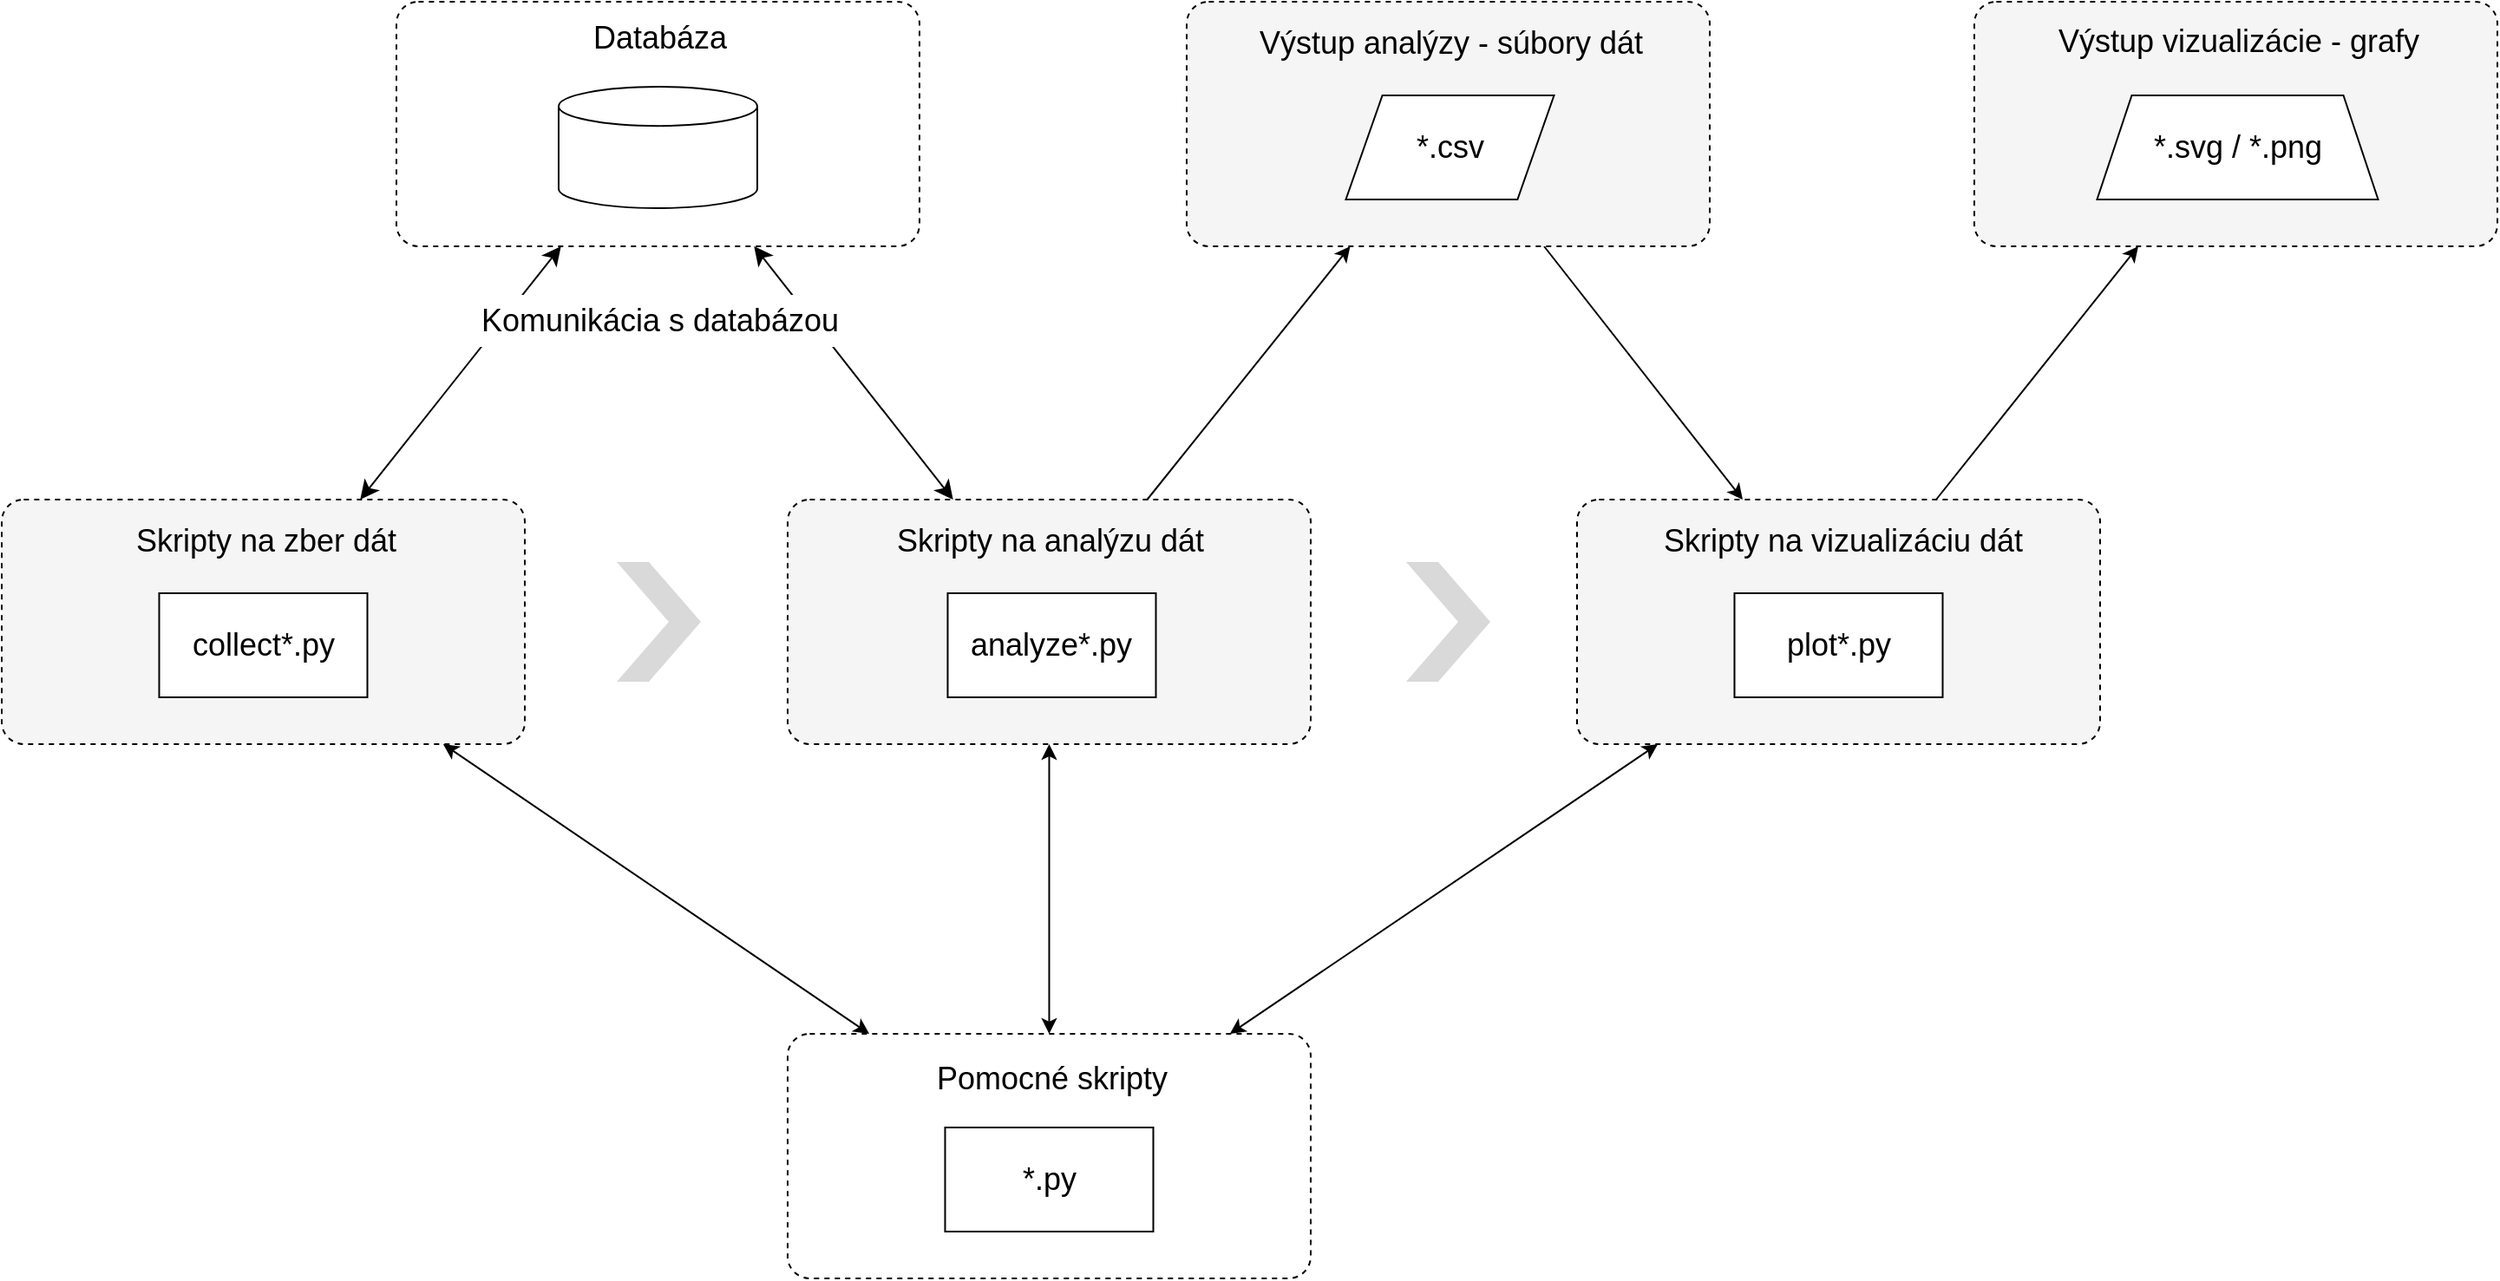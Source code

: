 <mxfile version="20.8.16" type="device"><diagram name="Page-1" id="yPIbhOj1SsaWm-_EFW7G"><mxGraphModel dx="5848" dy="4352" grid="0" gridSize="10" guides="1" tooltips="1" connect="1" arrows="1" fold="1" page="0" pageScale="1" pageWidth="827" pageHeight="1169" math="0" shadow="0"><root><mxCell id="0"/><mxCell id="1" parent="0"/><mxCell id="XbdyK_-tiKQ3tQDsXoi2-5" value="" style="group" vertex="1" connectable="0" parent="1"><mxGeometry x="-408" y="-1382" width="1438.5" height="736" as="geometry"/></mxCell><mxCell id="euSLgCXWi95CZkBDOv31-44" value="" style="rounded=1;whiteSpace=wrap;html=1;fontSize=18;fillColor=#f5f5f5;dashed=1;arcSize=9;" parent="XbdyK_-tiKQ3tQDsXoi2-5" vertex="1"><mxGeometry x="1137" width="301.5" height="141" as="geometry"/></mxCell><mxCell id="euSLgCXWi95CZkBDOv31-37" value="" style="rounded=1;whiteSpace=wrap;html=1;fontSize=18;fillColor=#f5f5f5;dashed=1;arcSize=9;strokeColor=#000000;" parent="XbdyK_-tiKQ3tQDsXoi2-5" vertex="1"><mxGeometry x="908" y="287" width="301.5" height="141" as="geometry"/></mxCell><mxCell id="euSLgCXWi95CZkBDOv31-3" value="" style="rounded=1;whiteSpace=wrap;html=1;fontSize=18;fillColor=#F5F5F5;dashed=1;arcSize=9;strokeColor=default;" parent="XbdyK_-tiKQ3tQDsXoi2-5" vertex="1"><mxGeometry y="287" width="301.5" height="141" as="geometry"/></mxCell><mxCell id="euSLgCXWi95CZkBDOv31-1" value="&lt;font style=&quot;font-size: 18px;&quot;&gt;collect*.py&lt;/font&gt;" style="rounded=0;whiteSpace=wrap;html=1;fontSize=18;" parent="XbdyK_-tiKQ3tQDsXoi2-5" vertex="1"><mxGeometry x="90.75" y="341" width="120" height="60" as="geometry"/></mxCell><mxCell id="euSLgCXWi95CZkBDOv31-2" value="Skripty na zber dát" style="text;html=1;align=center;verticalAlign=middle;resizable=0;points=[];autosize=1;strokeColor=none;fillColor=none;fontSize=18;" parent="XbdyK_-tiKQ3tQDsXoi2-5" vertex="1"><mxGeometry x="68.25" y="294" width="168" height="34" as="geometry"/></mxCell><mxCell id="euSLgCXWi95CZkBDOv31-7" value="" style="rounded=1;whiteSpace=wrap;html=1;fontSize=18;fillColor=#f5f5f5;dashed=1;arcSize=9;strokeColor=#000000;" parent="XbdyK_-tiKQ3tQDsXoi2-5" vertex="1"><mxGeometry x="453" y="287" width="301.5" height="141" as="geometry"/></mxCell><mxCell id="euSLgCXWi95CZkBDOv31-8" value="&lt;font style=&quot;font-size: 18px;&quot;&gt;analyze*.py&lt;/font&gt;" style="rounded=0;whiteSpace=wrap;html=1;fontSize=18;" parent="XbdyK_-tiKQ3tQDsXoi2-5" vertex="1"><mxGeometry x="545.25" y="341" width="120" height="60" as="geometry"/></mxCell><mxCell id="euSLgCXWi95CZkBDOv31-9" value="Skripty na analýzu dát" style="text;html=1;align=center;verticalAlign=middle;resizable=0;points=[];autosize=1;strokeColor=none;fillColor=none;fontSize=18;" parent="XbdyK_-tiKQ3tQDsXoi2-5" vertex="1"><mxGeometry x="506.25" y="294" width="195" height="34" as="geometry"/></mxCell><mxCell id="euSLgCXWi95CZkBDOv31-12" value="" style="rounded=1;whiteSpace=wrap;html=1;fontSize=18;fillColor=none;dashed=1;arcSize=9;" parent="XbdyK_-tiKQ3tQDsXoi2-5" vertex="1"><mxGeometry x="227.5" width="301.5" height="141" as="geometry"/></mxCell><mxCell id="XbdyK_-tiKQ3tQDsXoi2-1" style="edgeStyle=none;curved=1;rounded=0;orthogonalLoop=1;jettySize=auto;html=1;fontSize=18;startSize=8;endSize=8;startArrow=classic;startFill=1;" edge="1" parent="XbdyK_-tiKQ3tQDsXoi2-5" source="euSLgCXWi95CZkBDOv31-3" target="euSLgCXWi95CZkBDOv31-12"><mxGeometry relative="1" as="geometry"/></mxCell><mxCell id="euSLgCXWi95CZkBDOv31-13" value="" style="shape=cylinder3;whiteSpace=wrap;html=1;boundedLbl=1;backgroundOutline=1;size=11.286;rounded=1;fontSize=18;fillColor=none;" parent="XbdyK_-tiKQ3tQDsXoi2-5" vertex="1"><mxGeometry x="321" y="49" width="114.5" height="70" as="geometry"/></mxCell><mxCell id="euSLgCXWi95CZkBDOv31-14" value="Databáza" style="text;html=1;align=center;verticalAlign=middle;resizable=0;points=[];autosize=1;strokeColor=none;fillColor=none;fontSize=18;" parent="XbdyK_-tiKQ3tQDsXoi2-5" vertex="1"><mxGeometry x="331.25" y="4" width="95" height="34" as="geometry"/></mxCell><mxCell id="euSLgCXWi95CZkBDOv31-56" style="edgeStyle=none;rounded=0;orthogonalLoop=1;jettySize=auto;html=1;strokeWidth=1;fontSize=18;startArrow=none;startFill=0;endArrow=classic;endFill=1;" parent="XbdyK_-tiKQ3tQDsXoi2-5" source="euSLgCXWi95CZkBDOv31-30" target="euSLgCXWi95CZkBDOv31-37" edge="1"><mxGeometry relative="1" as="geometry"/></mxCell><mxCell id="euSLgCXWi95CZkBDOv31-30" value="" style="rounded=1;whiteSpace=wrap;html=1;fontSize=18;fillColor=#f5f5f5;dashed=1;arcSize=9;" parent="XbdyK_-tiKQ3tQDsXoi2-5" vertex="1"><mxGeometry x="683" width="301.5" height="141" as="geometry"/></mxCell><mxCell id="euSLgCXWi95CZkBDOv31-32" value="Výstup analýzy - súbory dát" style="text;html=1;align=center;verticalAlign=middle;resizable=0;points=[];autosize=1;strokeColor=none;fillColor=none;fontSize=18;" parent="XbdyK_-tiKQ3tQDsXoi2-5" vertex="1"><mxGeometry x="715.25" y="7" width="239" height="34" as="geometry"/></mxCell><mxCell id="euSLgCXWi95CZkBDOv31-36" value="" style="edgeStyle=none;rounded=0;orthogonalLoop=1;jettySize=auto;html=1;fontSize=18;startArrow=none;startFill=0;endArrow=classic;endFill=1;strokeWidth=1;" parent="XbdyK_-tiKQ3tQDsXoi2-5" source="euSLgCXWi95CZkBDOv31-7" target="euSLgCXWi95CZkBDOv31-30" edge="1"><mxGeometry relative="1" as="geometry"><mxPoint x="657.62" y="287" as="sourcePoint"/><mxPoint x="712.505" y="218" as="targetPoint"/></mxGeometry></mxCell><mxCell id="euSLgCXWi95CZkBDOv31-38" value="&lt;font style=&quot;font-size: 18px;&quot;&gt;plot*.py&lt;/font&gt;" style="rounded=0;whiteSpace=wrap;html=1;fontSize=18;" parent="XbdyK_-tiKQ3tQDsXoi2-5" vertex="1"><mxGeometry x="998.75" y="341" width="120" height="60" as="geometry"/></mxCell><mxCell id="euSLgCXWi95CZkBDOv31-39" value="Skripty na vizualizáciu dát" style="text;html=1;align=center;verticalAlign=middle;resizable=0;points=[];autosize=1;strokeColor=none;fillColor=none;fontSize=18;" parent="XbdyK_-tiKQ3tQDsXoi2-5" vertex="1"><mxGeometry x="948.25" y="294" width="225" height="34" as="geometry"/></mxCell><mxCell id="euSLgCXWi95CZkBDOv31-42" value="*.csv" style="shape=parallelogram;perimeter=parallelogramPerimeter;whiteSpace=wrap;html=1;fixedSize=1;rounded=0;fontSize=18;fillColor=default;size=21.059;" parent="XbdyK_-tiKQ3tQDsXoi2-5" vertex="1"><mxGeometry x="774.75" y="54" width="120" height="60" as="geometry"/></mxCell><mxCell id="euSLgCXWi95CZkBDOv31-43" value="*.svg / *.png" style="shape=trapezoid;perimeter=trapezoidPerimeter;whiteSpace=wrap;html=1;fixedSize=1;rounded=0;fontSize=18;fillColor=default;" parent="XbdyK_-tiKQ3tQDsXoi2-5" vertex="1"><mxGeometry x="1207.75" y="54" width="162" height="60" as="geometry"/></mxCell><mxCell id="XbdyK_-tiKQ3tQDsXoi2-2" style="edgeStyle=none;curved=1;rounded=0;orthogonalLoop=1;jettySize=auto;html=1;fontSize=18;startArrow=classic;startFill=1;startSize=8;endSize=8;" edge="1" parent="XbdyK_-tiKQ3tQDsXoi2-5" source="euSLgCXWi95CZkBDOv31-7" target="euSLgCXWi95CZkBDOv31-12"><mxGeometry relative="1" as="geometry"/></mxCell><mxCell id="euSLgCXWi95CZkBDOv31-57" style="edgeStyle=none;rounded=0;orthogonalLoop=1;jettySize=auto;html=1;strokeWidth=1;fontSize=18;startArrow=classic;startFill=1;endArrow=none;endFill=0;" parent="XbdyK_-tiKQ3tQDsXoi2-5" source="euSLgCXWi95CZkBDOv31-44" target="euSLgCXWi95CZkBDOv31-37" edge="1"><mxGeometry relative="1" as="geometry"/></mxCell><mxCell id="euSLgCXWi95CZkBDOv31-46" value="Výstup vizualizácie - grafy" style="text;html=1;align=center;verticalAlign=middle;resizable=0;points=[];autosize=1;strokeColor=none;fillColor=none;fontSize=18;" parent="XbdyK_-tiKQ3tQDsXoi2-5" vertex="1"><mxGeometry x="1175.75" y="6" width="226" height="34" as="geometry"/></mxCell><mxCell id="euSLgCXWi95CZkBDOv31-50" style="edgeStyle=none;rounded=0;orthogonalLoop=1;jettySize=auto;html=1;strokeWidth=1;fontSize=18;startArrow=classic;startFill=1;endArrow=classic;endFill=1;" parent="XbdyK_-tiKQ3tQDsXoi2-5" source="euSLgCXWi95CZkBDOv31-47" target="euSLgCXWi95CZkBDOv31-3" edge="1"><mxGeometry relative="1" as="geometry"/></mxCell><mxCell id="euSLgCXWi95CZkBDOv31-51" style="edgeStyle=none;rounded=0;orthogonalLoop=1;jettySize=auto;html=1;strokeWidth=1;fontSize=18;startArrow=classic;startFill=1;endArrow=classic;endFill=1;" parent="XbdyK_-tiKQ3tQDsXoi2-5" source="euSLgCXWi95CZkBDOv31-47" target="euSLgCXWi95CZkBDOv31-37" edge="1"><mxGeometry relative="1" as="geometry"/></mxCell><mxCell id="euSLgCXWi95CZkBDOv31-52" style="edgeStyle=none;rounded=0;orthogonalLoop=1;jettySize=auto;html=1;strokeWidth=1;fontSize=18;startArrow=classic;startFill=1;endArrow=classic;endFill=1;" parent="XbdyK_-tiKQ3tQDsXoi2-5" source="euSLgCXWi95CZkBDOv31-47" target="euSLgCXWi95CZkBDOv31-7" edge="1"><mxGeometry relative="1" as="geometry"/></mxCell><mxCell id="euSLgCXWi95CZkBDOv31-47" value="" style="rounded=1;whiteSpace=wrap;html=1;fontSize=18;fillColor=none;dashed=1;arcSize=9;" parent="XbdyK_-tiKQ3tQDsXoi2-5" vertex="1"><mxGeometry x="453" y="595" width="301.5" height="141" as="geometry"/></mxCell><mxCell id="euSLgCXWi95CZkBDOv31-48" value="&lt;font style=&quot;font-size: 18px;&quot;&gt;*.py&lt;/font&gt;" style="rounded=0;whiteSpace=wrap;html=1;fontSize=18;" parent="XbdyK_-tiKQ3tQDsXoi2-5" vertex="1"><mxGeometry x="543.75" y="649" width="120" height="60" as="geometry"/></mxCell><mxCell id="euSLgCXWi95CZkBDOv31-49" value="Pomocné skripty" style="text;html=1;align=center;verticalAlign=middle;resizable=0;points=[];autosize=1;strokeColor=none;fillColor=none;fontSize=18;" parent="XbdyK_-tiKQ3tQDsXoi2-5" vertex="1"><mxGeometry x="529.75" y="604" width="151" height="34" as="geometry"/></mxCell><mxCell id="euSLgCXWi95CZkBDOv31-54" value="" style="html=1;shadow=0;dashed=0;align=center;verticalAlign=middle;shape=mxgraph.arrows2.arrow;dy=0;dx=30;notch=30;rounded=0;fontSize=18;fillColor=#D9D9D9;strokeColor=none;" parent="XbdyK_-tiKQ3tQDsXoi2-5" vertex="1"><mxGeometry x="809.5" y="323" width="48.5" height="69" as="geometry"/></mxCell><mxCell id="euSLgCXWi95CZkBDOv31-55" value="" style="html=1;shadow=0;dashed=0;align=center;verticalAlign=middle;shape=mxgraph.arrows2.arrow;dy=0;dx=30;notch=30;rounded=0;fontSize=18;fillColor=#D9D9D9;strokeColor=none;" parent="XbdyK_-tiKQ3tQDsXoi2-5" vertex="1"><mxGeometry x="354.5" y="323" width="48.5" height="69" as="geometry"/></mxCell><mxCell id="XbdyK_-tiKQ3tQDsXoi2-3" value="Komunikácia s databázou" style="text;html=1;align=center;verticalAlign=middle;resizable=0;points=[];autosize=1;strokeColor=none;fillColor=default;fontSize=18;spacing=0;" vertex="1" parent="XbdyK_-tiKQ3tQDsXoi2-5"><mxGeometry x="268.75" y="169" width="220" height="30" as="geometry"/></mxCell></root></mxGraphModel></diagram></mxfile>